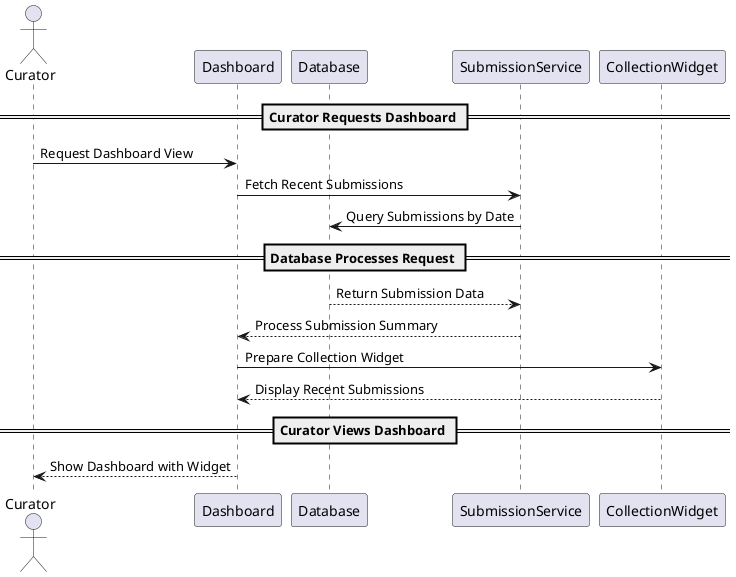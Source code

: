 @startuml
actor Curator as curator
participant "Dashboard" as dashboard
participant "Database" as db
participant "SubmissionService" as service
participant "CollectionWidget" as widget

== Curator Requests Dashboard ==

curator -> dashboard: Request Dashboard View
dashboard -> service: Fetch Recent Submissions
service -> db: Query Submissions by Date

== Database Processes Request ==

db --> service: Return Submission Data
service --> dashboard: Process Submission Summary
dashboard -> widget: Prepare Collection Widget
widget --> dashboard: Display Recent Submissions

== Curator Views Dashboard ==

dashboard --> curator: Show Dashboard with Widget

@enduml
